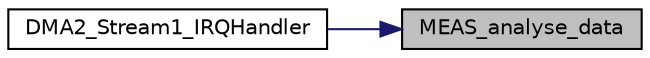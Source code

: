 digraph "MEAS_analyse_data"
{
 // LATEX_PDF_SIZE
  edge [fontname="Helvetica",fontsize="10",labelfontname="Helvetica",labelfontsize="10"];
  node [fontname="Helvetica",fontsize="10",shape=record];
  rankdir="RL";
  Node1 [label="MEAS_analyse_data",height=0.2,width=0.4,color="black", fillcolor="grey75", style="filled", fontcolor="black",tooltip="Analyse data to detect sine amplitude."];
  Node1 -> Node2 [dir="back",color="midnightblue",fontsize="10",style="solid",fontname="Helvetica"];
  Node2 [label="DMA2_Stream1_IRQHandler",height=0.2,width=0.4,color="black", fillcolor="white", style="filled",URL="$measuring_8c.html#adab6f3e22e90bd5b1ceebb98022abdf2",tooltip="Interrupt handler for DMA2 Stream1."];
}

